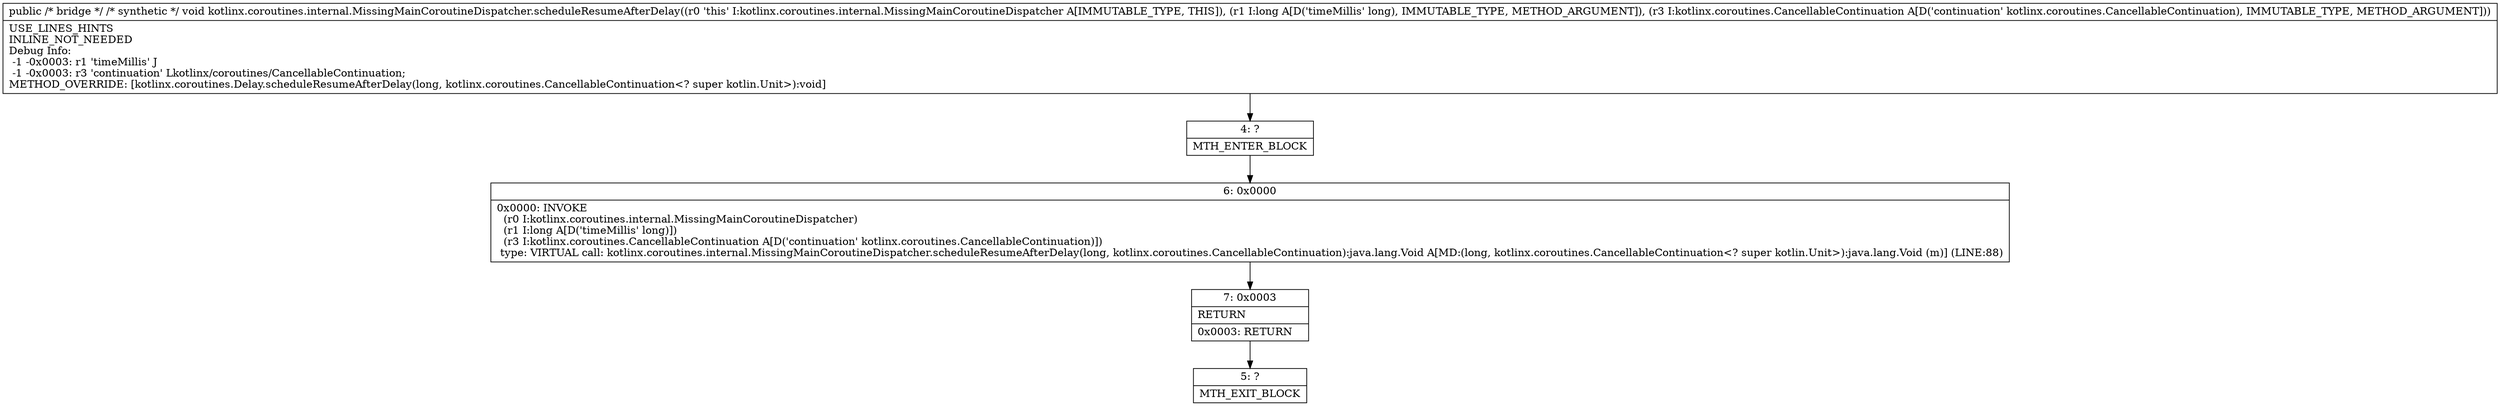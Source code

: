 digraph "CFG forkotlinx.coroutines.internal.MissingMainCoroutineDispatcher.scheduleResumeAfterDelay(JLkotlinx\/coroutines\/CancellableContinuation;)V" {
Node_4 [shape=record,label="{4\:\ ?|MTH_ENTER_BLOCK\l}"];
Node_6 [shape=record,label="{6\:\ 0x0000|0x0000: INVOKE  \l  (r0 I:kotlinx.coroutines.internal.MissingMainCoroutineDispatcher)\l  (r1 I:long A[D('timeMillis' long)])\l  (r3 I:kotlinx.coroutines.CancellableContinuation A[D('continuation' kotlinx.coroutines.CancellableContinuation)])\l type: VIRTUAL call: kotlinx.coroutines.internal.MissingMainCoroutineDispatcher.scheduleResumeAfterDelay(long, kotlinx.coroutines.CancellableContinuation):java.lang.Void A[MD:(long, kotlinx.coroutines.CancellableContinuation\<? super kotlin.Unit\>):java.lang.Void (m)] (LINE:88)\l}"];
Node_7 [shape=record,label="{7\:\ 0x0003|RETURN\l|0x0003: RETURN   \l}"];
Node_5 [shape=record,label="{5\:\ ?|MTH_EXIT_BLOCK\l}"];
MethodNode[shape=record,label="{public \/* bridge *\/ \/* synthetic *\/ void kotlinx.coroutines.internal.MissingMainCoroutineDispatcher.scheduleResumeAfterDelay((r0 'this' I:kotlinx.coroutines.internal.MissingMainCoroutineDispatcher A[IMMUTABLE_TYPE, THIS]), (r1 I:long A[D('timeMillis' long), IMMUTABLE_TYPE, METHOD_ARGUMENT]), (r3 I:kotlinx.coroutines.CancellableContinuation A[D('continuation' kotlinx.coroutines.CancellableContinuation), IMMUTABLE_TYPE, METHOD_ARGUMENT]))  | USE_LINES_HINTS\lINLINE_NOT_NEEDED\lDebug Info:\l  \-1 \-0x0003: r1 'timeMillis' J\l  \-1 \-0x0003: r3 'continuation' Lkotlinx\/coroutines\/CancellableContinuation;\lMETHOD_OVERRIDE: [kotlinx.coroutines.Delay.scheduleResumeAfterDelay(long, kotlinx.coroutines.CancellableContinuation\<? super kotlin.Unit\>):void]\l}"];
MethodNode -> Node_4;Node_4 -> Node_6;
Node_6 -> Node_7;
Node_7 -> Node_5;
}


